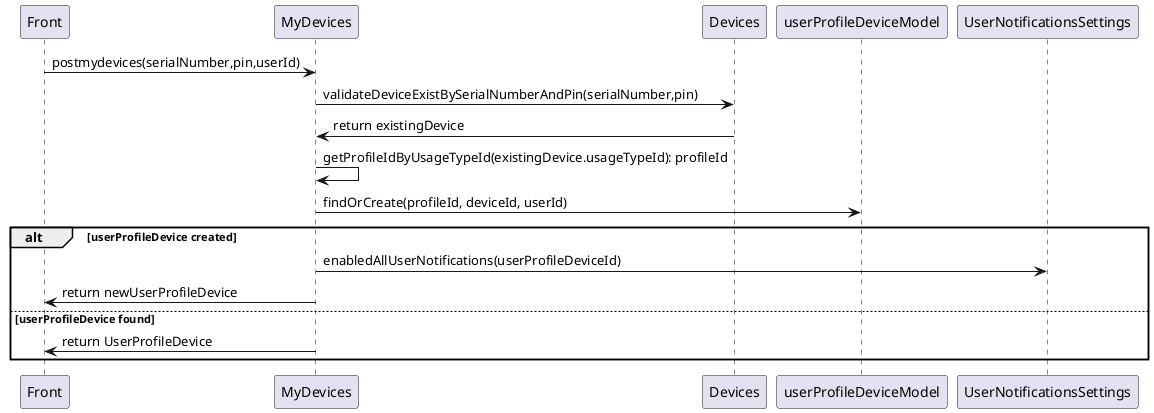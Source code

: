 @startuml addOwner
Front -> MyDevices: postmydevices(serialNumber,pin,userId)
MyDevices -> Devices: validateDeviceExistBySerialNumberAndPin(serialNumber,pin)
Devices -> MyDevices: return existingDevice
MyDevices -> MyDevices: getProfileIdByUsageTypeId(existingDevice.usageTypeId): profileId
MyDevices -> userProfileDeviceModel: findOrCreate(profileId, deviceId, userId)
alt userProfileDevice created
  MyDevices -> UserNotificationsSettings: enabledAllUserNotifications(userProfileDeviceId)
  MyDevices -> Front: return newUserProfileDevice
else userProfileDevice found
  MyDevices -> Front: return UserProfileDevice
end
@enduml